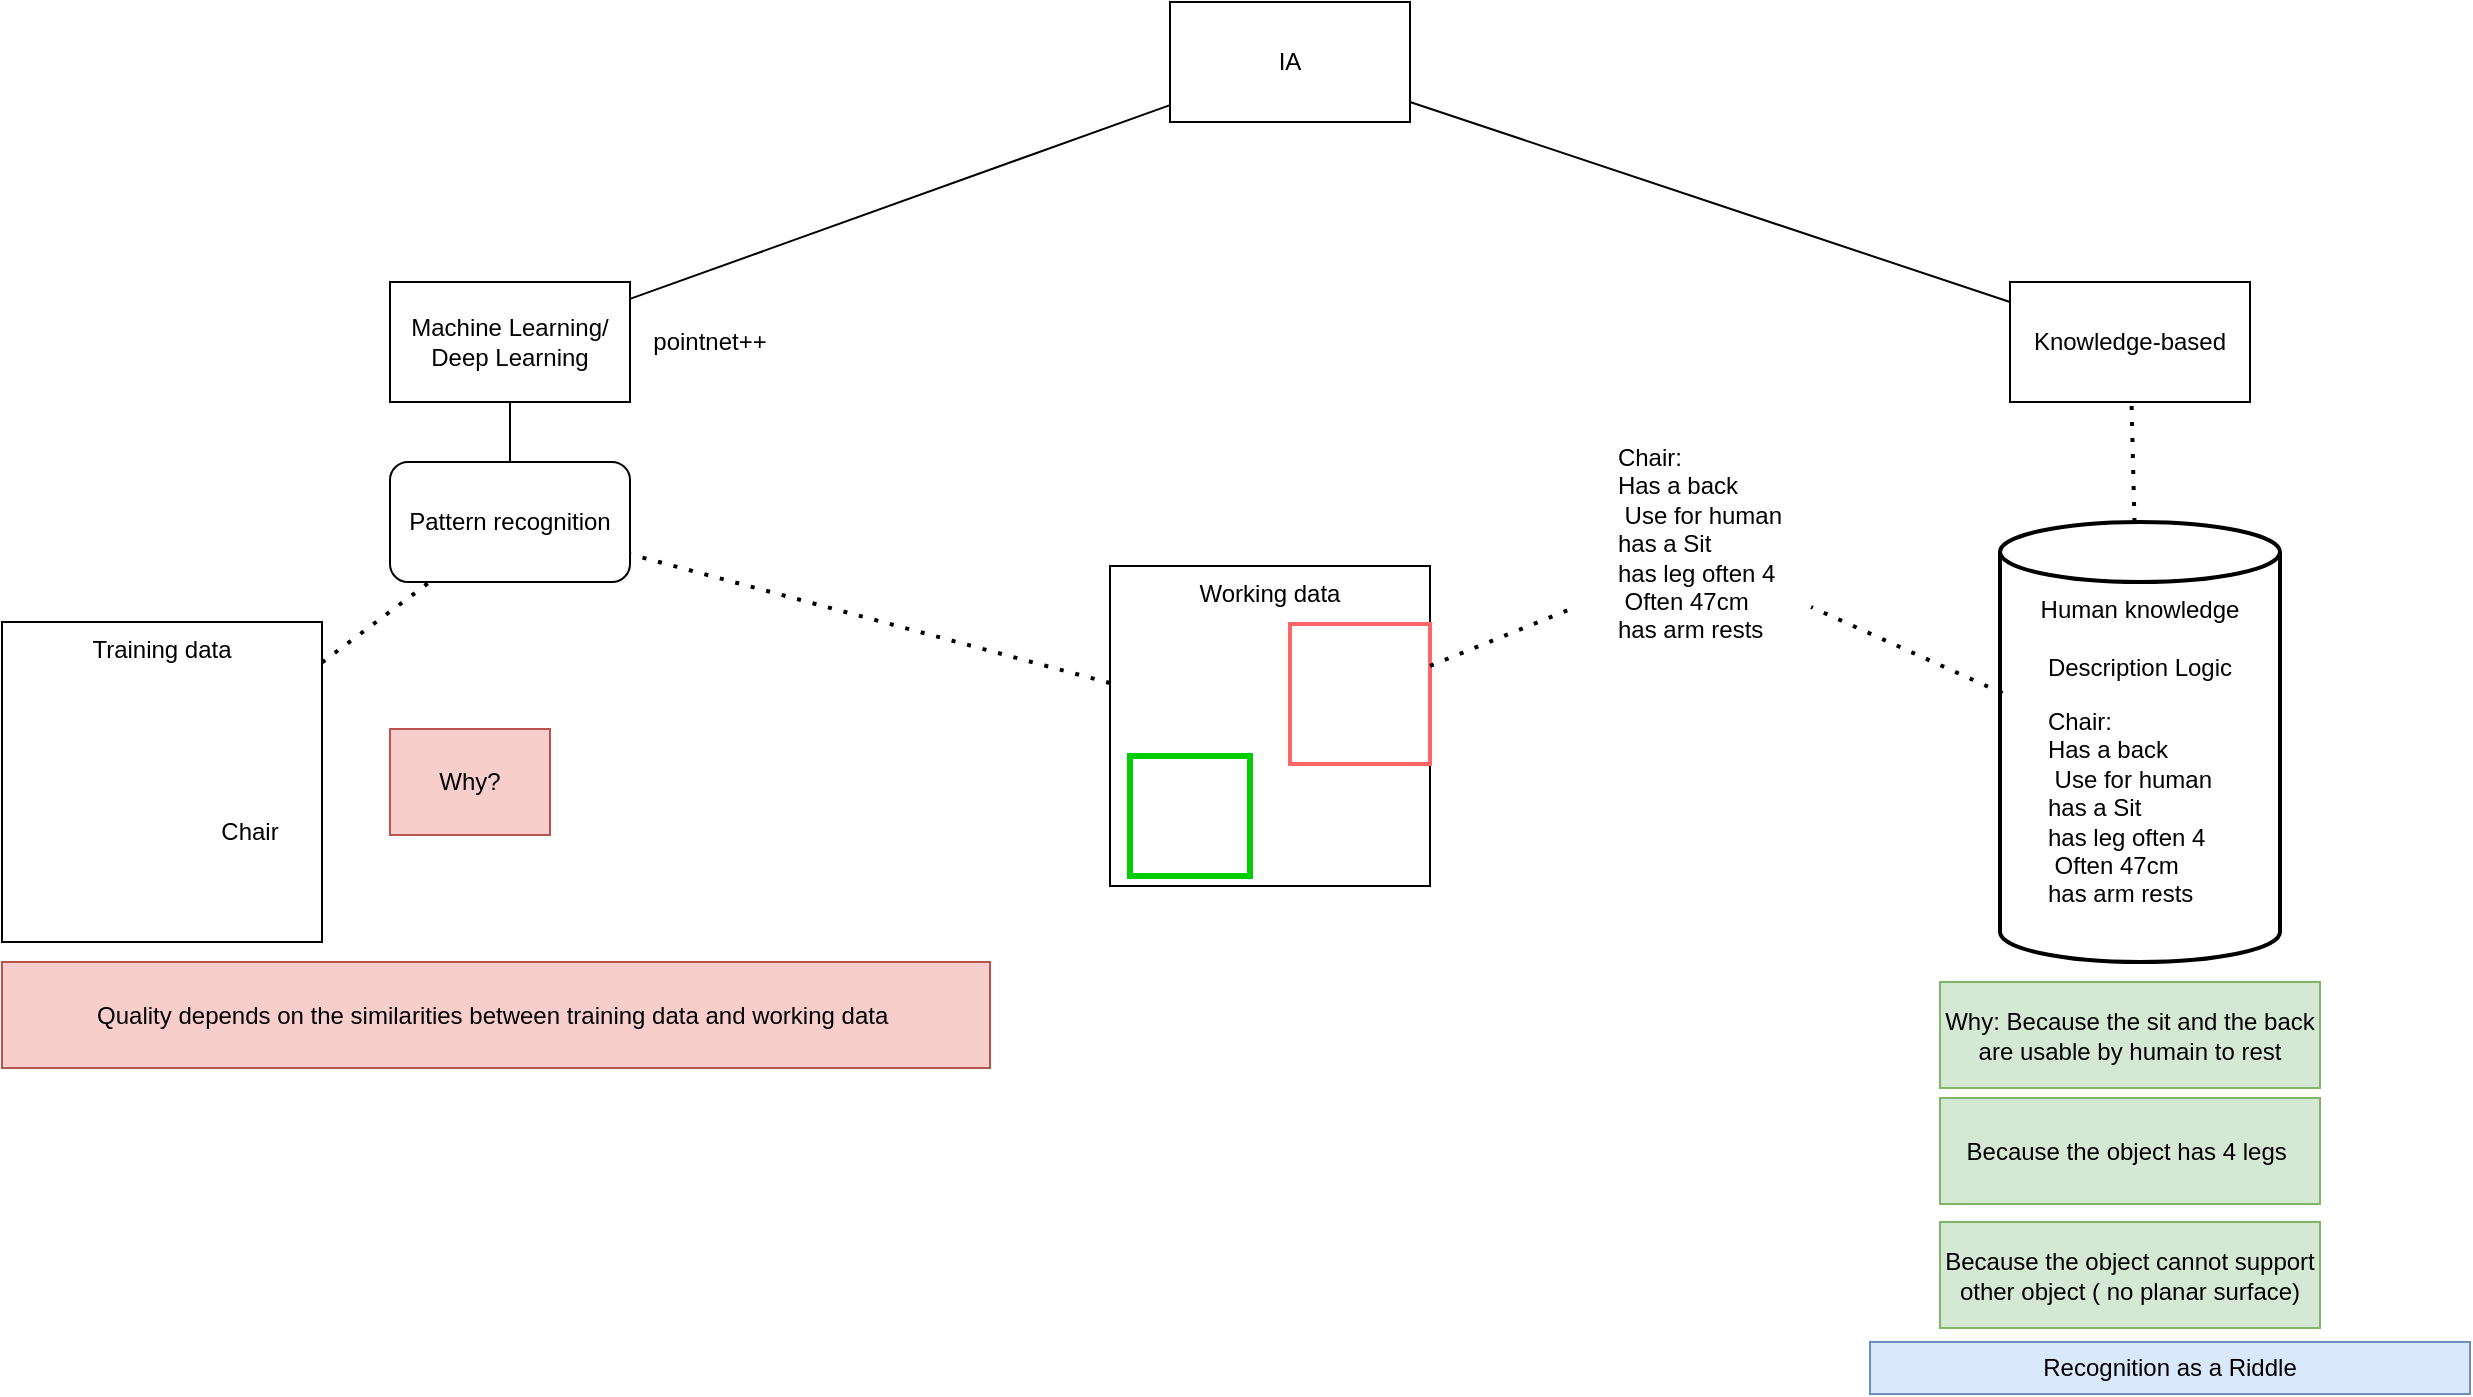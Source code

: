 <mxfile version="15.2.9" type="github">
  <diagram id="ugJbxVFwD4lHUtUxqI62" name="Page-1">
    <mxGraphModel dx="1852" dy="741" grid="1" gridSize="10" guides="1" tooltips="1" connect="1" arrows="1" fold="1" page="1" pageScale="1" pageWidth="827" pageHeight="1169" math="0" shadow="0">
      <root>
        <mxCell id="0" />
        <mxCell id="1" parent="0" />
        <mxCell id="q807mVVGihyvrkogR0lC-17" value="Working data" style="whiteSpace=wrap;html=1;aspect=fixed;fillColor=none;verticalAlign=top;" vertex="1" parent="1">
          <mxGeometry x="430" y="292" width="160" height="160" as="geometry" />
        </mxCell>
        <mxCell id="q807mVVGihyvrkogR0lC-1" value="IA" style="rounded=0;whiteSpace=wrap;html=1;" vertex="1" parent="1">
          <mxGeometry x="460" y="10" width="120" height="60" as="geometry" />
        </mxCell>
        <mxCell id="q807mVVGihyvrkogR0lC-2" value="Machine Learning/ Deep Learning" style="rounded=0;whiteSpace=wrap;html=1;" vertex="1" parent="1">
          <mxGeometry x="70" y="150" width="120" height="60" as="geometry" />
        </mxCell>
        <mxCell id="q807mVVGihyvrkogR0lC-3" value="Knowledge-based" style="rounded=0;whiteSpace=wrap;html=1;" vertex="1" parent="1">
          <mxGeometry x="880" y="150" width="120" height="60" as="geometry" />
        </mxCell>
        <mxCell id="q807mVVGihyvrkogR0lC-4" value="" style="endArrow=none;html=1;" edge="1" parent="1" source="q807mVVGihyvrkogR0lC-2" target="q807mVVGihyvrkogR0lC-1">
          <mxGeometry width="50" height="50" relative="1" as="geometry">
            <mxPoint x="110" y="450" as="sourcePoint" />
            <mxPoint x="160" y="400" as="targetPoint" />
          </mxGeometry>
        </mxCell>
        <mxCell id="q807mVVGihyvrkogR0lC-5" value="" style="endArrow=none;html=1;" edge="1" parent="1" source="q807mVVGihyvrkogR0lC-3" target="q807mVVGihyvrkogR0lC-1">
          <mxGeometry width="50" height="50" relative="1" as="geometry">
            <mxPoint x="180" y="170" as="sourcePoint" />
            <mxPoint x="320" y="100" as="targetPoint" />
          </mxGeometry>
        </mxCell>
        <mxCell id="q807mVVGihyvrkogR0lC-6" value="Pattern recognition" style="rounded=1;whiteSpace=wrap;html=1;" vertex="1" parent="1">
          <mxGeometry x="70" y="240" width="120" height="60" as="geometry" />
        </mxCell>
        <mxCell id="q807mVVGihyvrkogR0lC-7" value="" style="endArrow=none;html=1;exitX=0.5;exitY=0;exitDx=0;exitDy=0;" edge="1" parent="1" source="q807mVVGihyvrkogR0lC-6" target="q807mVVGihyvrkogR0lC-2">
          <mxGeometry width="50" height="50" relative="1" as="geometry">
            <mxPoint x="160" y="370" as="sourcePoint" />
            <mxPoint x="210" y="320" as="targetPoint" />
          </mxGeometry>
        </mxCell>
        <mxCell id="q807mVVGihyvrkogR0lC-8" value="" style="shape=image;html=1;verticalAlign=top;verticalLabelPosition=bottom;labelBackgroundColor=#ffffff;imageAspect=0;aspect=fixed;image=https://cdn3.iconfinder.com/data/icons/lined-office-1/64/Artboard_23-128.png" vertex="1" parent="1">
          <mxGeometry x="-76.5" y="406" width="50" height="50" as="geometry" />
        </mxCell>
        <mxCell id="q807mVVGihyvrkogR0lC-9" value="" style="shape=image;html=1;verticalAlign=top;verticalLabelPosition=bottom;labelBackgroundColor=#ffffff;imageAspect=0;aspect=fixed;image=https://cdn2.iconfinder.com/data/icons/architecture-interior/24/architecture-interior-24-128.png" vertex="1" parent="1">
          <mxGeometry x="-120" y="351" width="49" height="49" as="geometry" />
        </mxCell>
        <mxCell id="q807mVVGihyvrkogR0lC-10" value="" style="shape=image;html=1;verticalAlign=top;verticalLabelPosition=bottom;labelBackgroundColor=#ffffff;imageAspect=0;aspect=fixed;image=https://cdn2.iconfinder.com/data/icons/home-sweet-home-4/320/chair-128.png" vertex="1" parent="1">
          <mxGeometry x="-114.5" y="406" width="38" height="38" as="geometry" />
        </mxCell>
        <mxCell id="q807mVVGihyvrkogR0lC-11" value="" style="shape=image;html=1;verticalAlign=top;verticalLabelPosition=bottom;labelBackgroundColor=#ffffff;imageAspect=0;aspect=fixed;image=https://cdn3.iconfinder.com/data/icons/delta/128/Chair.png;imageBorder=#FF6666;strokeWidth=2;" vertex="1" parent="1">
          <mxGeometry x="520" y="321" width="70" height="70" as="geometry" />
        </mxCell>
        <mxCell id="q807mVVGihyvrkogR0lC-12" value="" style="shape=image;html=1;verticalAlign=top;verticalLabelPosition=bottom;labelBackgroundColor=#ffffff;imageAspect=0;aspect=fixed;image=https://cdn4.iconfinder.com/data/icons/education-and-school-glyph-24-px/24/Classroom_chair_computer_desk_student_chair_student_desk_university_desk-128.png" vertex="1" parent="1">
          <mxGeometry x="-68" y="352" width="48" height="48" as="geometry" />
        </mxCell>
        <mxCell id="q807mVVGihyvrkogR0lC-13" value="Training data" style="whiteSpace=wrap;html=1;aspect=fixed;fillColor=none;verticalAlign=top;" vertex="1" parent="1">
          <mxGeometry x="-124" y="320" width="160" height="160" as="geometry" />
        </mxCell>
        <mxCell id="q807mVVGihyvrkogR0lC-15" value="Chair" style="text;html=1;strokeColor=none;fillColor=none;align=center;verticalAlign=middle;whiteSpace=wrap;rounded=0;" vertex="1" parent="1">
          <mxGeometry x="-20" y="415" width="40" height="20" as="geometry" />
        </mxCell>
        <mxCell id="q807mVVGihyvrkogR0lC-16" value="" style="endArrow=none;dashed=1;html=1;dashPattern=1 3;strokeWidth=2;" edge="1" parent="1" source="q807mVVGihyvrkogR0lC-13" target="q807mVVGihyvrkogR0lC-6">
          <mxGeometry width="50" height="50" relative="1" as="geometry">
            <mxPoint x="360" y="320" as="sourcePoint" />
            <mxPoint x="410" y="270" as="targetPoint" />
          </mxGeometry>
        </mxCell>
        <mxCell id="q807mVVGihyvrkogR0lC-18" value="" style="endArrow=none;dashed=1;html=1;dashPattern=1 3;strokeWidth=2;" edge="1" parent="1" source="q807mVVGihyvrkogR0lC-17" target="q807mVVGihyvrkogR0lC-6">
          <mxGeometry width="50" height="50" relative="1" as="geometry">
            <mxPoint x="360" y="320" as="sourcePoint" />
            <mxPoint x="410" y="270" as="targetPoint" />
          </mxGeometry>
        </mxCell>
        <mxCell id="q807mVVGihyvrkogR0lC-19" value="" style="shape=image;html=1;verticalAlign=top;verticalLabelPosition=bottom;labelBackgroundColor=#ffffff;imageAspect=0;aspect=fixed;image=https://cdn3.iconfinder.com/data/icons/lined-office-1/64/Artboard_23-128.png;fillColor=none;imageBorder=#00CC00;strokeWidth=3;" vertex="1" parent="1">
          <mxGeometry x="440" y="387" width="60" height="60" as="geometry" />
        </mxCell>
        <mxCell id="q807mVVGihyvrkogR0lC-20" value="Why?" style="text;html=1;strokeColor=#b85450;fillColor=#f8cecc;align=center;verticalAlign=middle;whiteSpace=wrap;rounded=0;" vertex="1" parent="1">
          <mxGeometry x="70" y="373.5" width="80" height="53" as="geometry" />
        </mxCell>
        <mxCell id="q807mVVGihyvrkogR0lC-21" value="Quality depends on the similarities between training data and working data&amp;nbsp;" style="text;html=1;strokeColor=#b85450;fillColor=#f8cecc;align=center;verticalAlign=middle;whiteSpace=wrap;rounded=0;" vertex="1" parent="1">
          <mxGeometry x="-124" y="490" width="494" height="53" as="geometry" />
        </mxCell>
        <mxCell id="q807mVVGihyvrkogR0lC-22" value="pointnet++" style="text;html=1;strokeColor=none;fillColor=none;align=center;verticalAlign=middle;whiteSpace=wrap;rounded=0;" vertex="1" parent="1">
          <mxGeometry x="210" y="170" width="40" height="20" as="geometry" />
        </mxCell>
        <mxCell id="q807mVVGihyvrkogR0lC-23" value="" style="shape=image;html=1;verticalAlign=top;verticalLabelPosition=bottom;labelBackgroundColor=#ffffff;imageAspect=0;aspect=fixed;image=https://cdn4.iconfinder.com/data/icons/game-of-thrones-4/64/game_of_thrones_game_thrones_series_chair_iron_throne_-128.png;strokeWidth=2;fillColor=none;" vertex="1" parent="1">
          <mxGeometry x="430" y="312.5" width="70" height="70" as="geometry" />
        </mxCell>
        <mxCell id="q807mVVGihyvrkogR0lC-24" value="Human knowledge&lt;br&gt;&lt;br&gt;Description Logic" style="shape=cylinder3;whiteSpace=wrap;html=1;boundedLbl=1;backgroundOutline=1;size=15;strokeWidth=2;fillColor=none;verticalAlign=top;" vertex="1" parent="1">
          <mxGeometry x="875" y="270" width="140" height="220" as="geometry" />
        </mxCell>
        <mxCell id="q807mVVGihyvrkogR0lC-25" value="" style="endArrow=none;dashed=1;html=1;dashPattern=1 3;strokeWidth=2;" edge="1" parent="1" source="q807mVVGihyvrkogR0lC-24" target="q807mVVGihyvrkogR0lC-3">
          <mxGeometry width="50" height="50" relative="1" as="geometry">
            <mxPoint x="850" y="320" as="sourcePoint" />
            <mxPoint x="900" y="270" as="targetPoint" />
          </mxGeometry>
        </mxCell>
        <mxCell id="q807mVVGihyvrkogR0lC-26" value="&lt;div style=&quot;text-align: left&quot;&gt;Chair:&lt;/div&gt;&lt;div style=&quot;text-align: left&quot;&gt;Has a back&lt;/div&gt;&lt;div style=&quot;text-align: left&quot;&gt;&lt;span style=&quot;white-space: pre&quot;&gt; Use for human&lt;/span&gt;&lt;br&gt;&lt;/div&gt;&lt;div style=&quot;text-align: left&quot;&gt;has a Sit&lt;br&gt;&lt;/div&gt;&lt;div style=&quot;text-align: left&quot;&gt;has leg often 4&lt;/div&gt;&lt;div style=&quot;text-align: left&quot;&gt;&lt;span style=&quot;white-space: pre&quot;&gt; Often 47cm&lt;/span&gt;&lt;/div&gt;&lt;div style=&quot;text-align: left&quot;&gt;has arm rests&lt;/div&gt;&lt;div style=&quot;text-align: left&quot;&gt;&lt;br&gt;&lt;/div&gt;" style="text;html=1;strokeColor=none;fillColor=none;align=center;verticalAlign=middle;whiteSpace=wrap;rounded=0;" vertex="1" parent="1">
          <mxGeometry x="865" y="395" width="150" height="50" as="geometry" />
        </mxCell>
        <mxCell id="q807mVVGihyvrkogR0lC-29" value="" style="endArrow=none;dashed=1;html=1;dashPattern=1 3;strokeWidth=2;" edge="1" parent="1" source="q807mVVGihyvrkogR0lC-11" target="q807mVVGihyvrkogR0lC-30">
          <mxGeometry width="50" height="50" relative="1" as="geometry">
            <mxPoint x="470" y="290" as="sourcePoint" />
            <mxPoint x="680" y="250" as="targetPoint" />
          </mxGeometry>
        </mxCell>
        <mxCell id="q807mVVGihyvrkogR0lC-30" value="&lt;div style=&quot;text-align: left&quot;&gt;Chair:&lt;/div&gt;&lt;div style=&quot;text-align: left&quot;&gt;Has a back&lt;/div&gt;&lt;div style=&quot;text-align: left&quot;&gt;&lt;span style=&quot;white-space: pre&quot;&gt; Use for human&lt;/span&gt;&lt;br&gt;&lt;/div&gt;&lt;div style=&quot;text-align: left&quot;&gt;has a Sit&lt;br&gt;&lt;/div&gt;&lt;div style=&quot;text-align: left&quot;&gt;has leg often 4&lt;/div&gt;&lt;div style=&quot;text-align: left&quot;&gt;&lt;span style=&quot;white-space: pre&quot;&gt; Often 47cm&lt;/span&gt;&lt;/div&gt;&lt;div style=&quot;text-align: left&quot;&gt;has arm rests&lt;/div&gt;&lt;div style=&quot;text-align: left&quot;&gt;&lt;br&gt;&lt;/div&gt;" style="text;html=1;strokeColor=none;fillColor=none;align=center;verticalAlign=middle;whiteSpace=wrap;rounded=0;" vertex="1" parent="1">
          <mxGeometry x="650" y="262.5" width="150" height="50" as="geometry" />
        </mxCell>
        <mxCell id="q807mVVGihyvrkogR0lC-32" value="" style="endArrow=none;dashed=1;html=1;dashPattern=1 3;strokeWidth=2;exitX=0.009;exitY=0.389;exitDx=0;exitDy=0;exitPerimeter=0;" edge="1" parent="1" source="q807mVVGihyvrkogR0lC-24" target="q807mVVGihyvrkogR0lC-30">
          <mxGeometry width="50" height="50" relative="1" as="geometry">
            <mxPoint x="860" y="350" as="sourcePoint" />
            <mxPoint x="690" y="260.0" as="targetPoint" />
          </mxGeometry>
        </mxCell>
        <mxCell id="q807mVVGihyvrkogR0lC-33" value="Why: Because the sit and the back are usable by humain to rest" style="text;html=1;strokeColor=#82b366;fillColor=#d5e8d4;align=center;verticalAlign=middle;whiteSpace=wrap;rounded=0;" vertex="1" parent="1">
          <mxGeometry x="845" y="500" width="190" height="53" as="geometry" />
        </mxCell>
        <mxCell id="q807mVVGihyvrkogR0lC-35" value="Because the object has 4 legs&amp;nbsp;" style="text;html=1;strokeColor=#82b366;fillColor=#d5e8d4;align=center;verticalAlign=middle;whiteSpace=wrap;rounded=0;" vertex="1" parent="1">
          <mxGeometry x="845" y="558" width="190" height="53" as="geometry" />
        </mxCell>
        <mxCell id="q807mVVGihyvrkogR0lC-36" value="Because the object cannot support other object ( no planar surface)" style="text;html=1;strokeColor=#82b366;fillColor=#d5e8d4;align=center;verticalAlign=middle;whiteSpace=wrap;rounded=0;" vertex="1" parent="1">
          <mxGeometry x="845" y="620" width="190" height="53" as="geometry" />
        </mxCell>
        <mxCell id="q807mVVGihyvrkogR0lC-37" value="Recognition as a Riddle" style="text;html=1;strokeColor=#6c8ebf;fillColor=#dae8fc;align=center;verticalAlign=middle;whiteSpace=wrap;rounded=0;" vertex="1" parent="1">
          <mxGeometry x="810" y="680" width="300" height="26" as="geometry" />
        </mxCell>
      </root>
    </mxGraphModel>
  </diagram>
</mxfile>
